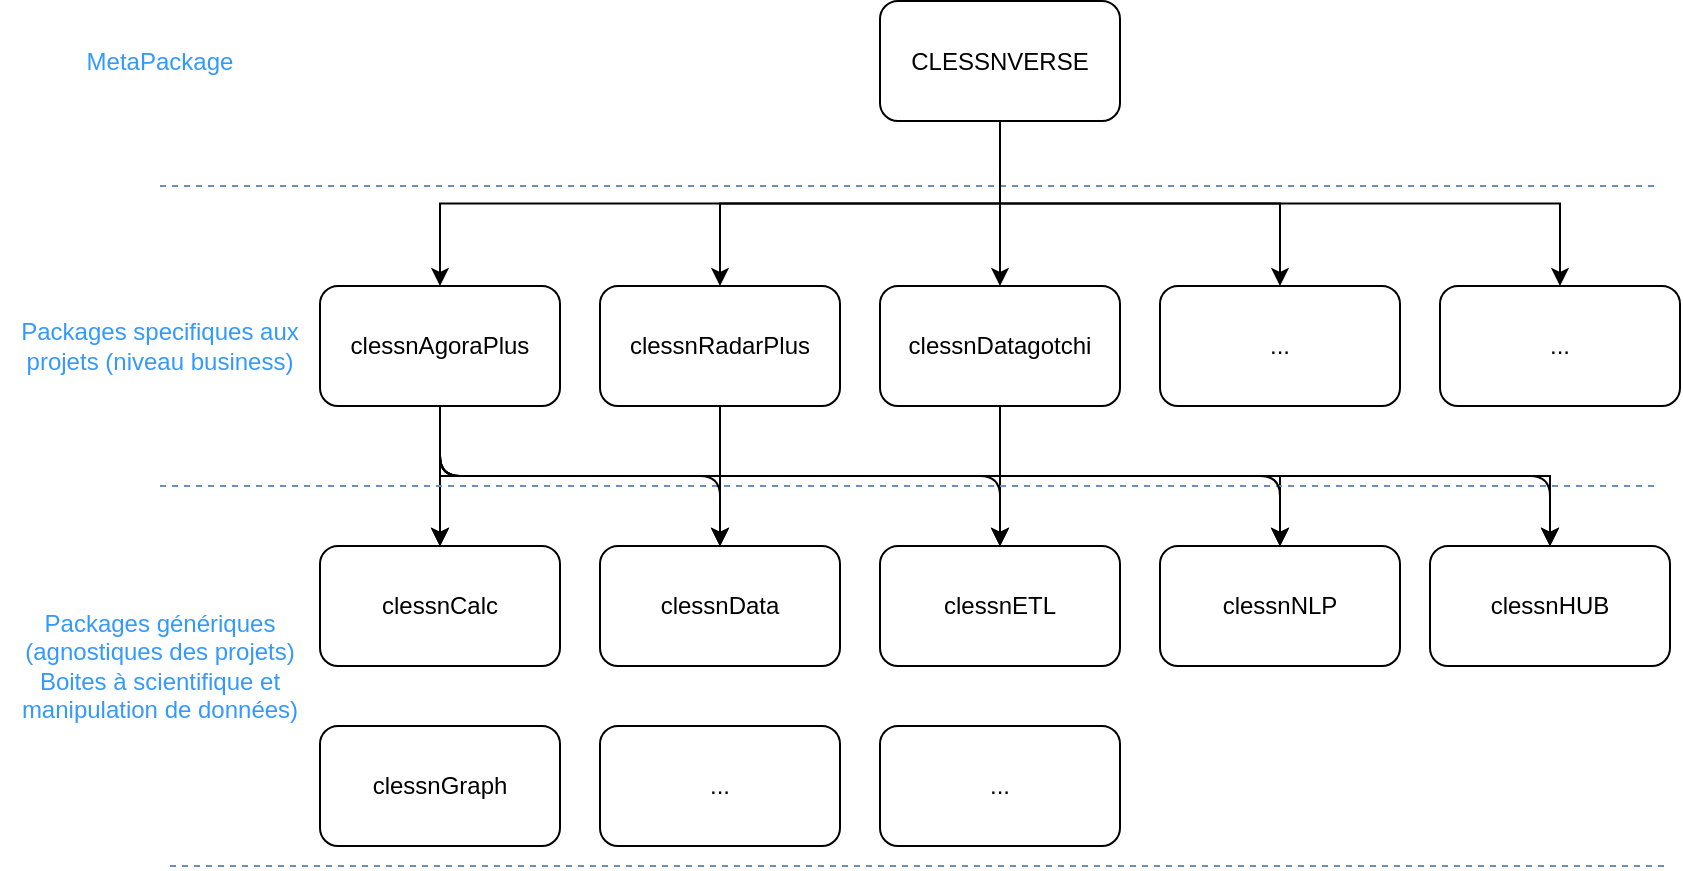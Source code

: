 <mxfile version="14.6.13" type="device"><diagram id="PrCQSgeHlTpBpFAfv65K" name="Page-1"><mxGraphModel dx="1554" dy="924" grid="1" gridSize="10" guides="1" tooltips="1" connect="1" arrows="1" fold="1" page="1" pageScale="1" pageWidth="850" pageHeight="1100" math="0" shadow="0"><root><mxCell id="0"/><mxCell id="1" parent="0"/><mxCell id="5d9jomypy92lpTyndP8I-22" style="edgeStyle=orthogonalEdgeStyle;rounded=0;orthogonalLoop=1;jettySize=auto;html=1;exitX=0.5;exitY=1;exitDx=0;exitDy=0;entryX=0.5;entryY=0;entryDx=0;entryDy=0;fontColor=#3399FF;" edge="1" parent="1" source="5d9jomypy92lpTyndP8I-1" target="5d9jomypy92lpTyndP8I-2"><mxGeometry relative="1" as="geometry"/></mxCell><mxCell id="5d9jomypy92lpTyndP8I-1" value="CLESSNVERSE" style="rounded=1;whiteSpace=wrap;html=1;" vertex="1" parent="1"><mxGeometry x="440" y="47.5" width="120" height="60" as="geometry"/></mxCell><mxCell id="5d9jomypy92lpTyndP8I-28" value="" style="edgeStyle=orthogonalEdgeStyle;rounded=0;orthogonalLoop=1;jettySize=auto;html=1;fontColor=#3399FF;" edge="1" parent="1" source="5d9jomypy92lpTyndP8I-2" target="5d9jomypy92lpTyndP8I-7"><mxGeometry relative="1" as="geometry"/></mxCell><mxCell id="5d9jomypy92lpTyndP8I-2" value="clessnAgoraPlus" style="rounded=1;whiteSpace=wrap;html=1;" vertex="1" parent="1"><mxGeometry x="160" y="190" width="120" height="60" as="geometry"/></mxCell><mxCell id="5d9jomypy92lpTyndP8I-50" style="edgeStyle=orthogonalEdgeStyle;rounded=0;orthogonalLoop=1;jettySize=auto;html=1;exitX=0.5;exitY=1;exitDx=0;exitDy=0;entryX=0.5;entryY=0;entryDx=0;entryDy=0;fontColor=#3399FF;" edge="1" parent="1" source="5d9jomypy92lpTyndP8I-3" target="5d9jomypy92lpTyndP8I-7"><mxGeometry relative="1" as="geometry"/></mxCell><mxCell id="5d9jomypy92lpTyndP8I-51" style="edgeStyle=orthogonalEdgeStyle;rounded=0;orthogonalLoop=1;jettySize=auto;html=1;exitX=0.5;exitY=1;exitDx=0;exitDy=0;fontColor=#3399FF;" edge="1" parent="1" source="5d9jomypy92lpTyndP8I-3"><mxGeometry relative="1" as="geometry"><mxPoint x="360" y="320" as="targetPoint"/></mxGeometry></mxCell><mxCell id="5d9jomypy92lpTyndP8I-52" style="edgeStyle=orthogonalEdgeStyle;rounded=0;orthogonalLoop=1;jettySize=auto;html=1;exitX=0.5;exitY=1;exitDx=0;exitDy=0;entryX=0.5;entryY=0;entryDx=0;entryDy=0;fontColor=#3399FF;" edge="1" parent="1" source="5d9jomypy92lpTyndP8I-3" target="5d9jomypy92lpTyndP8I-9"><mxGeometry relative="1" as="geometry"/></mxCell><mxCell id="5d9jomypy92lpTyndP8I-53" style="edgeStyle=orthogonalEdgeStyle;rounded=0;orthogonalLoop=1;jettySize=auto;html=1;exitX=0.5;exitY=1;exitDx=0;exitDy=0;entryX=0.5;entryY=0;entryDx=0;entryDy=0;fontColor=#3399FF;" edge="1" parent="1" source="5d9jomypy92lpTyndP8I-3" target="5d9jomypy92lpTyndP8I-10"><mxGeometry relative="1" as="geometry"/></mxCell><mxCell id="5d9jomypy92lpTyndP8I-54" style="edgeStyle=orthogonalEdgeStyle;rounded=0;orthogonalLoop=1;jettySize=auto;html=1;exitX=0.5;exitY=1;exitDx=0;exitDy=0;entryX=0.5;entryY=0;entryDx=0;entryDy=0;fontColor=#3399FF;" edge="1" parent="1" source="5d9jomypy92lpTyndP8I-3" target="5d9jomypy92lpTyndP8I-11"><mxGeometry relative="1" as="geometry"/></mxCell><mxCell id="5d9jomypy92lpTyndP8I-3" value="clessnRadarPlus" style="rounded=1;whiteSpace=wrap;html=1;" vertex="1" parent="1"><mxGeometry x="300" y="190" width="120" height="60" as="geometry"/></mxCell><mxCell id="5d9jomypy92lpTyndP8I-55" style="edgeStyle=orthogonalEdgeStyle;rounded=0;orthogonalLoop=1;jettySize=auto;html=1;exitX=0.5;exitY=1;exitDx=0;exitDy=0;entryX=0.5;entryY=0;entryDx=0;entryDy=0;fontColor=#3399FF;" edge="1" parent="1" source="5d9jomypy92lpTyndP8I-4" target="5d9jomypy92lpTyndP8I-7"><mxGeometry relative="1" as="geometry"/></mxCell><mxCell id="5d9jomypy92lpTyndP8I-56" style="edgeStyle=orthogonalEdgeStyle;rounded=0;orthogonalLoop=1;jettySize=auto;html=1;exitX=0.5;exitY=1;exitDx=0;exitDy=0;entryX=0.5;entryY=0;entryDx=0;entryDy=0;fontColor=#3399FF;" edge="1" parent="1" source="5d9jomypy92lpTyndP8I-4" target="5d9jomypy92lpTyndP8I-8"><mxGeometry relative="1" as="geometry"/></mxCell><mxCell id="5d9jomypy92lpTyndP8I-57" style="edgeStyle=orthogonalEdgeStyle;rounded=0;orthogonalLoop=1;jettySize=auto;html=1;exitX=0.5;exitY=1;exitDx=0;exitDy=0;entryX=0.5;entryY=0;entryDx=0;entryDy=0;fontColor=#3399FF;" edge="1" parent="1" source="5d9jomypy92lpTyndP8I-4" target="5d9jomypy92lpTyndP8I-9"><mxGeometry relative="1" as="geometry"/></mxCell><mxCell id="5d9jomypy92lpTyndP8I-58" style="edgeStyle=orthogonalEdgeStyle;rounded=0;orthogonalLoop=1;jettySize=auto;html=1;exitX=0.5;exitY=1;exitDx=0;exitDy=0;entryX=0.5;entryY=0;entryDx=0;entryDy=0;fontColor=#3399FF;" edge="1" parent="1" source="5d9jomypy92lpTyndP8I-4" target="5d9jomypy92lpTyndP8I-10"><mxGeometry relative="1" as="geometry"/></mxCell><mxCell id="5d9jomypy92lpTyndP8I-59" style="edgeStyle=orthogonalEdgeStyle;rounded=0;orthogonalLoop=1;jettySize=auto;html=1;exitX=0.5;exitY=1;exitDx=0;exitDy=0;entryX=0.5;entryY=0;entryDx=0;entryDy=0;fontColor=#3399FF;" edge="1" parent="1" source="5d9jomypy92lpTyndP8I-4" target="5d9jomypy92lpTyndP8I-11"><mxGeometry relative="1" as="geometry"/></mxCell><mxCell id="5d9jomypy92lpTyndP8I-4" value="clessnDatagotchi" style="rounded=1;whiteSpace=wrap;html=1;" vertex="1" parent="1"><mxGeometry x="440" y="190" width="120" height="60" as="geometry"/></mxCell><mxCell id="5d9jomypy92lpTyndP8I-5" value="..." style="rounded=1;whiteSpace=wrap;html=1;" vertex="1" parent="1"><mxGeometry x="580" y="190" width="120" height="60" as="geometry"/></mxCell><mxCell id="5d9jomypy92lpTyndP8I-6" value="..." style="rounded=1;whiteSpace=wrap;html=1;" vertex="1" parent="1"><mxGeometry x="720" y="190" width="120" height="60" as="geometry"/></mxCell><mxCell id="5d9jomypy92lpTyndP8I-7" value="clessnCalc" style="rounded=1;whiteSpace=wrap;html=1;" vertex="1" parent="1"><mxGeometry x="160" y="320" width="120" height="60" as="geometry"/></mxCell><mxCell id="5d9jomypy92lpTyndP8I-8" value="clessnData" style="rounded=1;whiteSpace=wrap;html=1;" vertex="1" parent="1"><mxGeometry x="300" y="320" width="120" height="60" as="geometry"/></mxCell><mxCell id="5d9jomypy92lpTyndP8I-9" value="clessnETL" style="rounded=1;whiteSpace=wrap;html=1;" vertex="1" parent="1"><mxGeometry x="440" y="320" width="120" height="60" as="geometry"/></mxCell><mxCell id="5d9jomypy92lpTyndP8I-10" value="clessnNLP" style="rounded=1;whiteSpace=wrap;html=1;" vertex="1" parent="1"><mxGeometry x="580" y="320" width="120" height="60" as="geometry"/></mxCell><mxCell id="5d9jomypy92lpTyndP8I-11" value="clessnHUB" style="rounded=1;whiteSpace=wrap;html=1;" vertex="1" parent="1"><mxGeometry x="715" y="320" width="120" height="60" as="geometry"/></mxCell><mxCell id="5d9jomypy92lpTyndP8I-12" value="" style="endArrow=none;dashed=1;html=1;fillColor=#dae8fc;strokeColor=#6c8ebf;" edge="1" parent="1"><mxGeometry width="50" height="50" relative="1" as="geometry"><mxPoint x="80" y="290" as="sourcePoint"/><mxPoint x="830" y="290" as="targetPoint"/></mxGeometry></mxCell><mxCell id="5d9jomypy92lpTyndP8I-13" value="" style="endArrow=none;dashed=1;html=1;fillColor=#dae8fc;strokeColor=#6c8ebf;" edge="1" parent="1"><mxGeometry width="50" height="50" relative="1" as="geometry"><mxPoint x="80" y="140" as="sourcePoint"/><mxPoint x="830" y="140" as="targetPoint"/></mxGeometry></mxCell><mxCell id="5d9jomypy92lpTyndP8I-14" value="" style="endArrow=none;dashed=1;html=1;fillColor=#dae8fc;strokeColor=#6c8ebf;" edge="1" parent="1"><mxGeometry width="50" height="50" relative="1" as="geometry"><mxPoint x="85" y="480" as="sourcePoint"/><mxPoint x="835" y="480" as="targetPoint"/></mxGeometry></mxCell><mxCell id="5d9jomypy92lpTyndP8I-16" value="MetaPackage" style="text;html=1;strokeColor=none;fillColor=none;align=center;verticalAlign=middle;whiteSpace=wrap;rounded=0;rotation=0;fontColor=#3399FF;" vertex="1" parent="1"><mxGeometry y="67.5" width="160" height="20" as="geometry"/></mxCell><mxCell id="5d9jomypy92lpTyndP8I-17" value="Packages specifiques aux projets (niveau business)" style="text;html=1;strokeColor=none;fillColor=none;align=center;verticalAlign=middle;whiteSpace=wrap;rounded=0;rotation=0;fontColor=#3399FF;" vertex="1" parent="1"><mxGeometry y="210" width="160" height="20" as="geometry"/></mxCell><mxCell id="5d9jomypy92lpTyndP8I-18" value="Packages génériques (agnostiques des projets)&lt;br&gt;Boites à scientifique et manipulation de données)" style="text;html=1;strokeColor=none;fillColor=none;align=center;verticalAlign=middle;whiteSpace=wrap;rounded=0;rotation=0;fontColor=#3399FF;" vertex="1" parent="1"><mxGeometry y="370" width="160" height="20" as="geometry"/></mxCell><mxCell id="5d9jomypy92lpTyndP8I-19" value="clessnGraph" style="rounded=1;whiteSpace=wrap;html=1;" vertex="1" parent="1"><mxGeometry x="160" y="410" width="120" height="60" as="geometry"/></mxCell><mxCell id="5d9jomypy92lpTyndP8I-23" style="edgeStyle=orthogonalEdgeStyle;rounded=0;orthogonalLoop=1;jettySize=auto;html=1;exitX=0.5;exitY=1;exitDx=0;exitDy=0;entryX=0.5;entryY=0;entryDx=0;entryDy=0;fontColor=#3399FF;" edge="1" parent="1" source="5d9jomypy92lpTyndP8I-1" target="5d9jomypy92lpTyndP8I-3"><mxGeometry relative="1" as="geometry"><mxPoint x="510" y="117.5" as="sourcePoint"/><mxPoint x="230" y="200" as="targetPoint"/></mxGeometry></mxCell><mxCell id="5d9jomypy92lpTyndP8I-24" style="edgeStyle=orthogonalEdgeStyle;rounded=0;orthogonalLoop=1;jettySize=auto;html=1;exitX=0.5;exitY=1;exitDx=0;exitDy=0;entryX=0.5;entryY=0;entryDx=0;entryDy=0;fontColor=#3399FF;" edge="1" parent="1" source="5d9jomypy92lpTyndP8I-1" target="5d9jomypy92lpTyndP8I-4"><mxGeometry relative="1" as="geometry"><mxPoint x="520" y="127.5" as="sourcePoint"/><mxPoint x="240" y="210" as="targetPoint"/></mxGeometry></mxCell><mxCell id="5d9jomypy92lpTyndP8I-25" style="edgeStyle=orthogonalEdgeStyle;rounded=0;orthogonalLoop=1;jettySize=auto;html=1;exitX=0.5;exitY=1;exitDx=0;exitDy=0;entryX=0.5;entryY=0;entryDx=0;entryDy=0;fontColor=#3399FF;entryPerimeter=0;" edge="1" parent="1" source="5d9jomypy92lpTyndP8I-1" target="5d9jomypy92lpTyndP8I-5"><mxGeometry relative="1" as="geometry"><mxPoint x="530" y="137.5" as="sourcePoint"/><mxPoint x="250" y="220" as="targetPoint"/></mxGeometry></mxCell><mxCell id="5d9jomypy92lpTyndP8I-26" style="edgeStyle=orthogonalEdgeStyle;rounded=0;orthogonalLoop=1;jettySize=auto;html=1;exitX=0.5;exitY=1;exitDx=0;exitDy=0;entryX=0.5;entryY=0;entryDx=0;entryDy=0;fontColor=#3399FF;" edge="1" parent="1" source="5d9jomypy92lpTyndP8I-1" target="5d9jomypy92lpTyndP8I-6"><mxGeometry relative="1" as="geometry"><mxPoint x="540" y="147.5" as="sourcePoint"/><mxPoint x="260" y="230" as="targetPoint"/></mxGeometry></mxCell><mxCell id="5d9jomypy92lpTyndP8I-32" value="" style="edgeStyle=elbowEdgeStyle;elbow=vertical;endArrow=classic;html=1;fontColor=#3399FF;entryX=0.5;entryY=0;entryDx=0;entryDy=0;exitX=0.5;exitY=1;exitDx=0;exitDy=0;" edge="1" parent="1" source="5d9jomypy92lpTyndP8I-2" target="5d9jomypy92lpTyndP8I-8"><mxGeometry width="50" height="50" relative="1" as="geometry"><mxPoint x="220" y="260" as="sourcePoint"/><mxPoint x="370" y="330" as="targetPoint"/></mxGeometry></mxCell><mxCell id="5d9jomypy92lpTyndP8I-33" value="" style="edgeStyle=elbowEdgeStyle;elbow=vertical;endArrow=classic;html=1;fontColor=#3399FF;exitX=0.5;exitY=1;exitDx=0;exitDy=0;" edge="1" parent="1" source="5d9jomypy92lpTyndP8I-2"><mxGeometry width="50" height="50" relative="1" as="geometry"><mxPoint x="230" y="270" as="sourcePoint"/><mxPoint x="500" y="320" as="targetPoint"/></mxGeometry></mxCell><mxCell id="5d9jomypy92lpTyndP8I-34" value="" style="edgeStyle=elbowEdgeStyle;elbow=vertical;endArrow=classic;html=1;fontColor=#3399FF;exitX=0.5;exitY=1;exitDx=0;exitDy=0;" edge="1" parent="1" source="5d9jomypy92lpTyndP8I-2"><mxGeometry width="50" height="50" relative="1" as="geometry"><mxPoint x="240" y="280" as="sourcePoint"/><mxPoint x="640" y="320" as="targetPoint"/></mxGeometry></mxCell><mxCell id="5d9jomypy92lpTyndP8I-35" value="" style="edgeStyle=elbowEdgeStyle;elbow=vertical;endArrow=classic;html=1;fontColor=#3399FF;entryX=0.5;entryY=0;entryDx=0;entryDy=0;exitX=0.5;exitY=1;exitDx=0;exitDy=0;" edge="1" parent="1" source="5d9jomypy92lpTyndP8I-2" target="5d9jomypy92lpTyndP8I-11"><mxGeometry width="50" height="50" relative="1" as="geometry"><mxPoint x="250" y="290" as="sourcePoint"/><mxPoint x="390" y="350" as="targetPoint"/></mxGeometry></mxCell><mxCell id="5d9jomypy92lpTyndP8I-60" value="..." style="rounded=1;whiteSpace=wrap;html=1;" vertex="1" parent="1"><mxGeometry x="300" y="410" width="120" height="60" as="geometry"/></mxCell><mxCell id="5d9jomypy92lpTyndP8I-61" value="..." style="rounded=1;whiteSpace=wrap;html=1;" vertex="1" parent="1"><mxGeometry x="440" y="410" width="120" height="60" as="geometry"/></mxCell></root></mxGraphModel></diagram></mxfile>